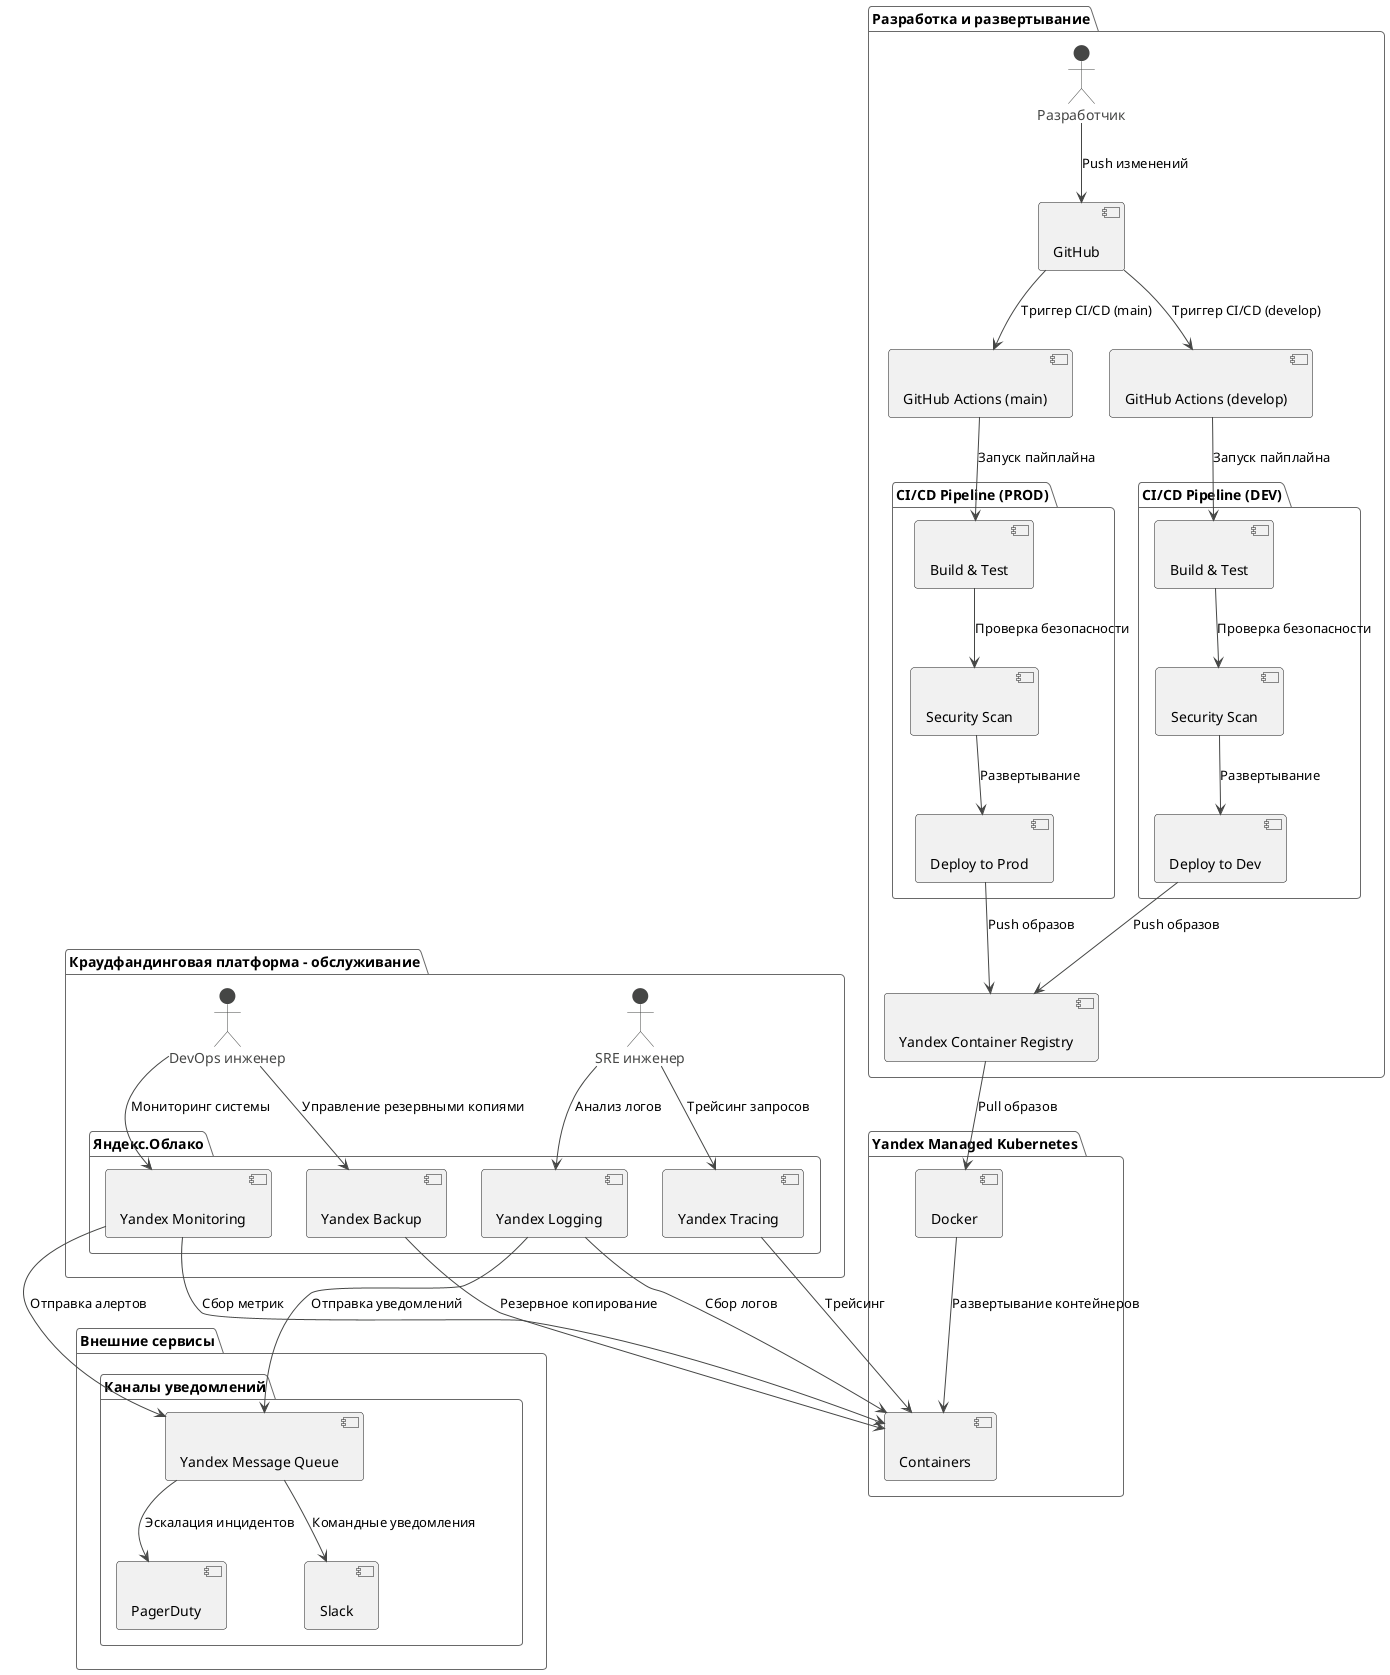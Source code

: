 @startuml
!theme vibrant

package "Yandex Managed Kubernetes" as k8s {
  [Docker] as docker << (C, #FFAAAA) >>
  [Containers] as containers << (C, #FFAAAA) >>
}

package "Краудфандинговая платформа - обслуживание" as maintenance {
    actor "DevOps инженер" as devops_engineer
    actor "SRE инженер" as sre_engineer
    
    package "Яндекс.Облако" as cloud {
      [Yandex Monitoring] as monitoring_service << (C, #FFAAAA) >>
      [Yandex Backup] as backup_service << (C, #FFAAAA) >>
      [Yandex Logging] as logging << (C, #FFAAAA) >>
      [Yandex Tracing] as tracing << (C, #FFAAAA) >>
    }
}

package "Внешние сервисы" as outer_services {
    package "Каналы уведомлений" as notifications {
        [Yandex Message Queue] as message_queue << (C, #FFAAAA) >>
        [PagerDuty] as pagerduty << (C, #FFAAAA) >>
        [Slack] as slack << (C, #FFAAAA) >>
    }
}

package "Разработка и развертывание" as development {
    actor "Разработчик" as developer
    [GitHub] as vcs << (C, #FFAAAA) >>
    [GitHub Actions (main)] as cicd_prod << (C, #FFAAAA) >>
    [GitHub Actions (develop)] as cicd_dev << (C, #FFAAAA) >>
    
    package "CI/CD Pipeline (PROD)" as build_prod {
      [Build & Test] as build_test_prod << (C, #FFAAAA) >>
      [Security Scan] as security_scan_prod << (C, #FFAAAA) >>
      [Deploy to Prod] as deploy_prod << (C, #FFAAAA) >>
    }
    
    package "CI/CD Pipeline (DEV)" as build_dev {
      [Build & Test] as build_test_dev << (C, #FFAAAA) >>
      [Security Scan] as security_scan_dev << (C, #FFAAAA) >>
      [Deploy to Dev] as deploy_dev << (C, #FFAAAA) >>
    }
    
    [Yandex Container Registry] as container_registry << (C, #FFAAAA) >>
}

' Связи DevOps и SRE
devops_engineer --> monitoring_service : "Мониторинг системы"
devops_engineer --> backup_service : "Управление резервными копиями"
sre_engineer --> logging : "Анализ логов"
sre_engineer --> tracing : "Трейсинг запросов"

' Связи мониторинга
monitoring_service --> message_queue : "Отправка алертов"
logging --> message_queue : "Отправка уведомлений"
message_queue --> pagerduty : "Эскалация инцидентов"
message_queue --> slack : "Командные уведомления"

' Связи разработки
developer --> vcs : "Push изменений"
vcs --> cicd_prod : "Триггер CI/CD (main)"
vcs --> cicd_dev : "Триггер CI/CD (develop)"

' Pipeline PROD
cicd_prod --> build_test_prod : "Запуск пайплайна"
build_test_prod --> security_scan_prod : "Проверка безопасности"
security_scan_prod --> deploy_prod : "Развертывание"
deploy_prod --> container_registry : "Push образов"

' Pipeline DEV
cicd_dev --> build_test_dev : "Запуск пайплайна"
build_test_dev --> security_scan_dev : "Проверка безопасности"
security_scan_dev --> deploy_dev : "Развертывание"
deploy_dev --> container_registry : "Push образов"

' Связи с Kubernetes
container_registry --> docker : "Pull образов"
docker --> containers : "Развертывание контейнеров"

' Мониторинг контейнеров
monitoring_service --> containers : "Сбор метрик"
logging --> containers : "Сбор логов"
tracing --> containers : "Трейсинг"
backup_service --> containers : "Резервное копирование"

@enduml
